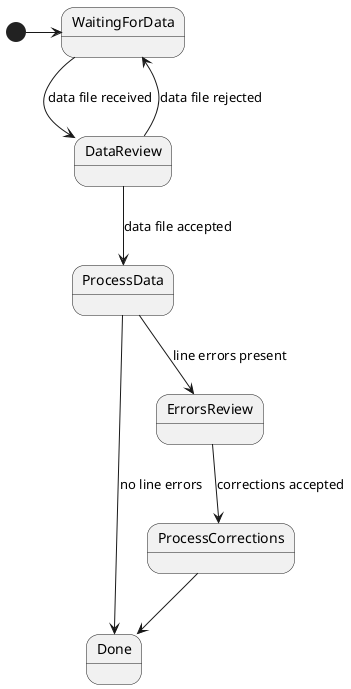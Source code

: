 @startuml

    [*] -> WaitingForData
    WaitingForData --> DataReview : data file received
    DataReview --> WaitingForData: data file rejected
    DataReview --> ProcessData : data file accepted
    ProcessData --> Done: no line errors
    ProcessData --> ErrorsReview : line errors present
    ErrorsReview --> ProcessCorrections: corrections accepted
    ProcessCorrections --> Done

@enduml
